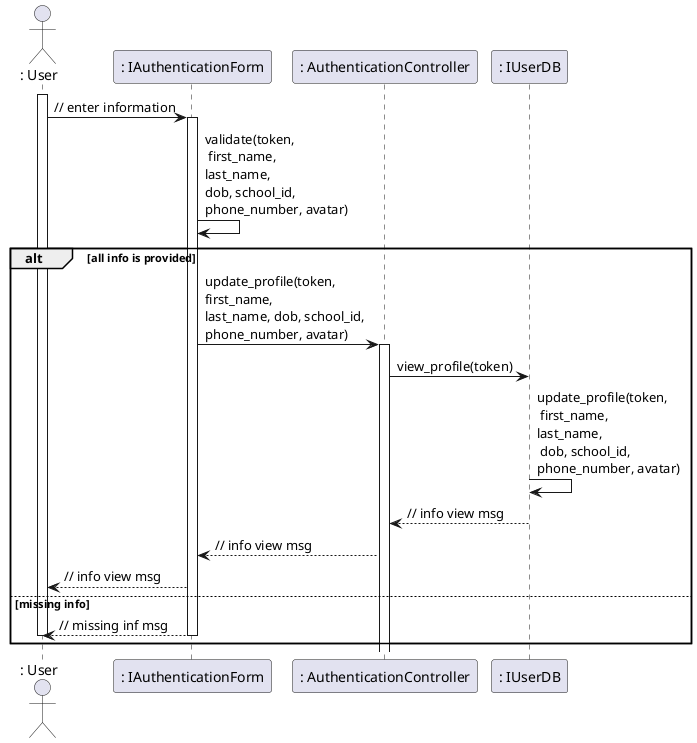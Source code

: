 @startuml
actor ": User"

activate ": User"
": User" -> ": IAuthenticationForm" :  // enter information
activate ": IAuthenticationForm"
": IAuthenticationForm" -> ": IAuthenticationForm" : validate(token,\n first_name, \nlast_name, \ndob, school_id, \nphone_number, avatar)

alt all info is provided

": IAuthenticationForm" -> ": AuthenticationController" : update_profile(token, \nfirst_name, \nlast_name, dob, school_id, \nphone_number, avatar)
activate ": AuthenticationController"
": AuthenticationController" -> ": IUserDB" : view_profile(token)
": IUserDB" -> ": IUserDB" : update_profile(token,\n first_name, \nlast_name,\n dob, school_id, \nphone_number, avatar)


": IUserDB" --> ": AuthenticationController" : // info view msg
": AuthenticationController" --> ": IAuthenticationForm" : // info view msg
": IAuthenticationForm"  --> ": User" : // info view msg
else missing info

": IAuthenticationForm" --> ": User" : // missing inf msg
deactivate ": IAuthenticationForm"
deactivate ": User"
end
@enduml